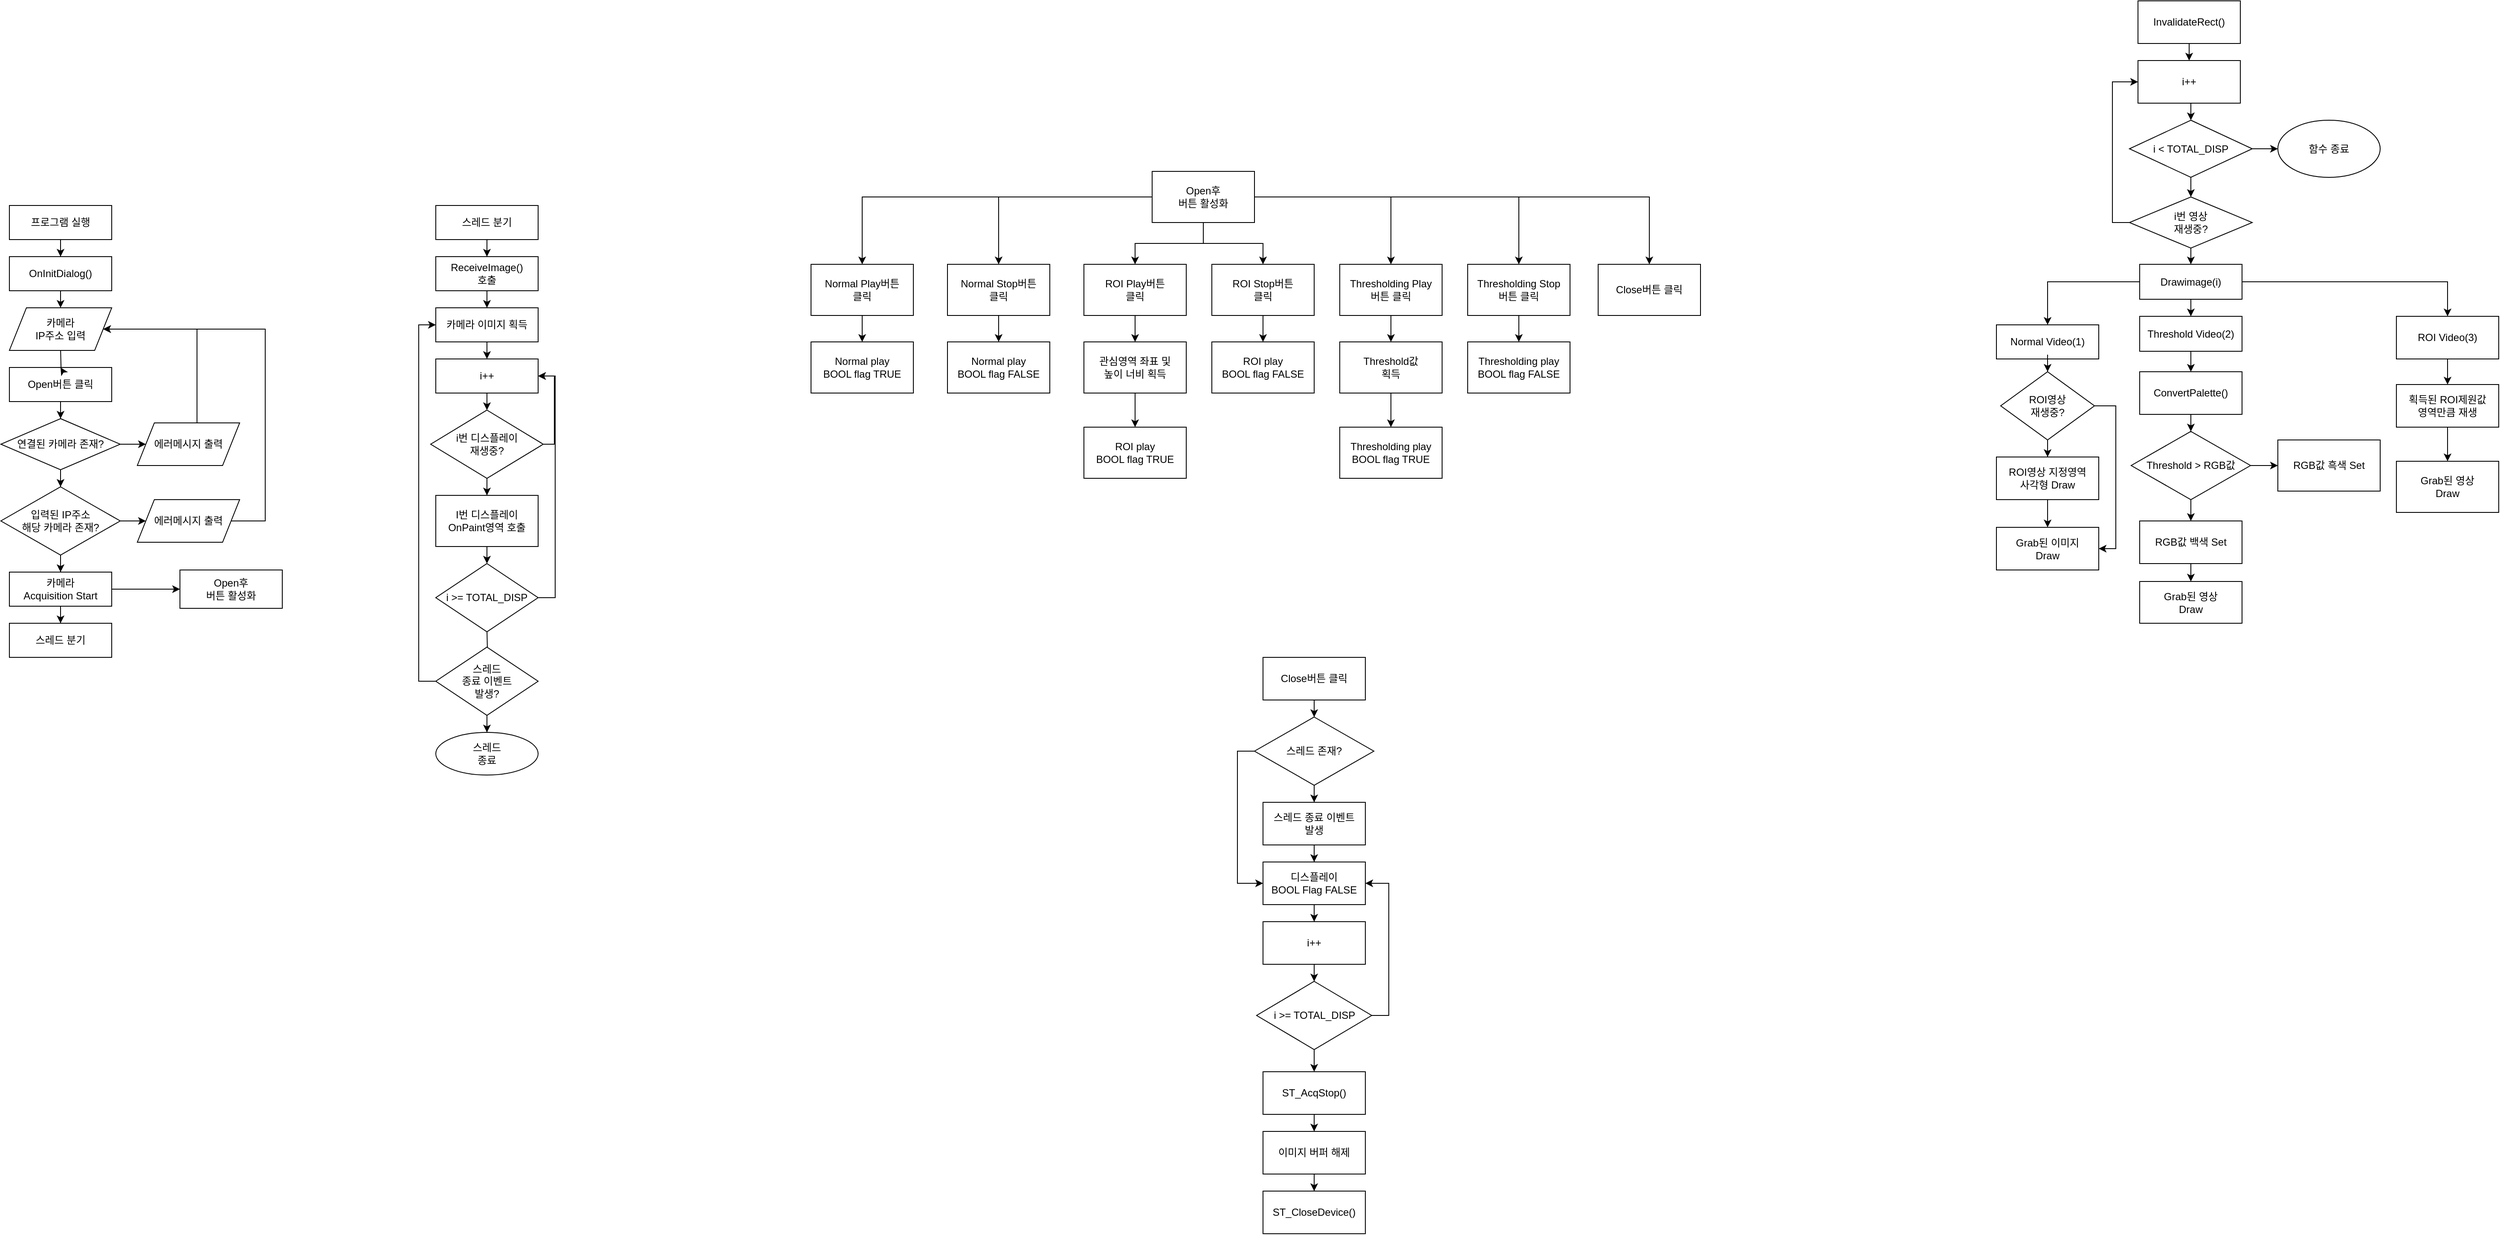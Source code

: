 <mxfile version="13.6.3" type="device"><diagram id="C5RBs43oDa-KdzZeNtuy" name="Page-1"><mxGraphModel dx="1483" dy="1114" grid="0" gridSize="10" guides="1" tooltips="1" connect="1" arrows="1" fold="1" page="0" pageScale="1" pageWidth="827" pageHeight="1169" background="none" math="0" shadow="0"><root><mxCell id="WIyWlLk6GJQsqaUBKTNV-0"/><mxCell id="WIyWlLk6GJQsqaUBKTNV-1" parent="WIyWlLk6GJQsqaUBKTNV-0"/><mxCell id="Nyd0YdD0XSD8tffnutvY-14" value="프로그램 실행" style="rounded=0;whiteSpace=wrap;html=1;" parent="WIyWlLk6GJQsqaUBKTNV-1" vertex="1"><mxGeometry x="70" y="20" width="120" height="40" as="geometry"/></mxCell><mxCell id="Nyd0YdD0XSD8tffnutvY-26" value="OnInitDialog()" style="whiteSpace=wrap;html=1;rounded=0;" parent="WIyWlLk6GJQsqaUBKTNV-1" vertex="1"><mxGeometry x="70" y="80" width="120" height="40" as="geometry"/></mxCell><mxCell id="Nyd0YdD0XSD8tffnutvY-27" value="" style="edgeStyle=orthogonalEdgeStyle;rounded=0;orthogonalLoop=1;jettySize=auto;html=1;" parent="WIyWlLk6GJQsqaUBKTNV-1" source="Nyd0YdD0XSD8tffnutvY-14" target="Nyd0YdD0XSD8tffnutvY-26" edge="1"><mxGeometry relative="1" as="geometry"/></mxCell><mxCell id="Nyd0YdD0XSD8tffnutvY-29" value="" style="edgeStyle=orthogonalEdgeStyle;rounded=0;orthogonalLoop=1;jettySize=auto;html=1;" parent="WIyWlLk6GJQsqaUBKTNV-1" source="Nyd0YdD0XSD8tffnutvY-26" edge="1"><mxGeometry relative="1" as="geometry"><mxPoint x="130.059" y="140" as="targetPoint"/></mxGeometry></mxCell><mxCell id="Nyd0YdD0XSD8tffnutvY-30" value="Open버튼 클릭" style="whiteSpace=wrap;html=1;rounded=0;" parent="WIyWlLk6GJQsqaUBKTNV-1" vertex="1"><mxGeometry x="70" y="210" width="120" height="40" as="geometry"/></mxCell><mxCell id="Nyd0YdD0XSD8tffnutvY-31" value="" style="edgeStyle=orthogonalEdgeStyle;rounded=0;orthogonalLoop=1;jettySize=auto;html=1;" parent="WIyWlLk6GJQsqaUBKTNV-1" target="Nyd0YdD0XSD8tffnutvY-30" edge="1"><mxGeometry relative="1" as="geometry"><mxPoint x="130.059" y="190" as="sourcePoint"/></mxGeometry></mxCell><mxCell id="Nyd0YdD0XSD8tffnutvY-39" value="" style="edgeStyle=orthogonalEdgeStyle;rounded=0;orthogonalLoop=1;jettySize=auto;html=1;" parent="WIyWlLk6GJQsqaUBKTNV-1" source="Nyd0YdD0XSD8tffnutvY-32" target="Nyd0YdD0XSD8tffnutvY-38" edge="1"><mxGeometry relative="1" as="geometry"/></mxCell><mxCell id="Nyd0YdD0XSD8tffnutvY-32" value="연결된 카메라 존재?" style="rhombus;whiteSpace=wrap;html=1;rounded=0;" parent="WIyWlLk6GJQsqaUBKTNV-1" vertex="1"><mxGeometry x="60" y="270" width="140" height="60" as="geometry"/></mxCell><mxCell id="Nyd0YdD0XSD8tffnutvY-33" value="" style="edgeStyle=orthogonalEdgeStyle;rounded=0;orthogonalLoop=1;jettySize=auto;html=1;" parent="WIyWlLk6GJQsqaUBKTNV-1" source="Nyd0YdD0XSD8tffnutvY-30" target="Nyd0YdD0XSD8tffnutvY-32" edge="1"><mxGeometry relative="1" as="geometry"/></mxCell><mxCell id="nJfZAqODNmBiE9-6h_jr-2" style="edgeStyle=orthogonalEdgeStyle;rounded=0;orthogonalLoop=1;jettySize=auto;html=1;exitX=0.5;exitY=0;exitDx=0;exitDy=0;entryX=1;entryY=0.5;entryDx=0;entryDy=0;" edge="1" parent="WIyWlLk6GJQsqaUBKTNV-1" source="nJfZAqODNmBiE9-6h_jr-3" target="nJfZAqODNmBiE9-6h_jr-1"><mxGeometry relative="1" as="geometry"><mxPoint x="290" y="280" as="sourcePoint"/><Array as="points"><mxPoint x="290" y="280"/><mxPoint x="290" y="165"/></Array></mxGeometry></mxCell><mxCell id="Nyd0YdD0XSD8tffnutvY-35" value="" style="edgeStyle=orthogonalEdgeStyle;rounded=0;orthogonalLoop=1;jettySize=auto;html=1;entryX=0;entryY=0.5;entryDx=0;entryDy=0;" parent="WIyWlLk6GJQsqaUBKTNV-1" source="Nyd0YdD0XSD8tffnutvY-32" target="nJfZAqODNmBiE9-6h_jr-3" edge="1"><mxGeometry relative="1" as="geometry"><mxPoint x="230" y="300" as="targetPoint"/></mxGeometry></mxCell><mxCell id="Nyd0YdD0XSD8tffnutvY-42" value="" style="edgeStyle=orthogonalEdgeStyle;rounded=0;orthogonalLoop=1;jettySize=auto;html=1;entryX=0;entryY=0.5;entryDx=0;entryDy=0;" parent="WIyWlLk6GJQsqaUBKTNV-1" source="Nyd0YdD0XSD8tffnutvY-38" target="nJfZAqODNmBiE9-6h_jr-4" edge="1"><mxGeometry relative="1" as="geometry"><mxPoint x="230" y="390" as="targetPoint"/></mxGeometry></mxCell><mxCell id="Nyd0YdD0XSD8tffnutvY-45" value="" style="edgeStyle=orthogonalEdgeStyle;rounded=0;orthogonalLoop=1;jettySize=auto;html=1;" parent="WIyWlLk6GJQsqaUBKTNV-1" source="Nyd0YdD0XSD8tffnutvY-38" target="Nyd0YdD0XSD8tffnutvY-44" edge="1"><mxGeometry relative="1" as="geometry"/></mxCell><mxCell id="Nyd0YdD0XSD8tffnutvY-38" value="입력된 IP주소&lt;br&gt;해당 카메라 존재?" style="rhombus;whiteSpace=wrap;html=1;rounded=0;" parent="WIyWlLk6GJQsqaUBKTNV-1" vertex="1"><mxGeometry x="60" y="350" width="140" height="80" as="geometry"/></mxCell><mxCell id="Nyd0YdD0XSD8tffnutvY-43" style="edgeStyle=orthogonalEdgeStyle;rounded=0;orthogonalLoop=1;jettySize=auto;html=1;exitX=1;exitY=0.5;exitDx=0;exitDy=0;entryX=1;entryY=0.5;entryDx=0;entryDy=0;" parent="WIyWlLk6GJQsqaUBKTNV-1" source="nJfZAqODNmBiE9-6h_jr-4" target="nJfZAqODNmBiE9-6h_jr-1" edge="1"><mxGeometry relative="1" as="geometry"><mxPoint x="350" y="390" as="sourcePoint"/><mxPoint x="190" y="165" as="targetPoint"/><Array as="points"><mxPoint x="370" y="390"/><mxPoint x="370" y="165"/></Array></mxGeometry></mxCell><mxCell id="Nyd0YdD0XSD8tffnutvY-47" value="" style="edgeStyle=orthogonalEdgeStyle;rounded=0;orthogonalLoop=1;jettySize=auto;html=1;" parent="WIyWlLk6GJQsqaUBKTNV-1" source="Nyd0YdD0XSD8tffnutvY-44" target="Nyd0YdD0XSD8tffnutvY-46" edge="1"><mxGeometry relative="1" as="geometry"/></mxCell><mxCell id="Nyd0YdD0XSD8tffnutvY-113" value="" style="edgeStyle=orthogonalEdgeStyle;rounded=0;orthogonalLoop=1;jettySize=auto;html=1;" parent="WIyWlLk6GJQsqaUBKTNV-1" source="Nyd0YdD0XSD8tffnutvY-44" target="Nyd0YdD0XSD8tffnutvY-112" edge="1"><mxGeometry relative="1" as="geometry"/></mxCell><mxCell id="Nyd0YdD0XSD8tffnutvY-44" value="카메라&lt;br&gt;Acquisition Start" style="whiteSpace=wrap;html=1;rounded=0;" parent="WIyWlLk6GJQsqaUBKTNV-1" vertex="1"><mxGeometry x="70" y="450" width="120" height="40" as="geometry"/></mxCell><mxCell id="Nyd0YdD0XSD8tffnutvY-46" value="스레드 분기" style="whiteSpace=wrap;html=1;rounded=0;" parent="WIyWlLk6GJQsqaUBKTNV-1" vertex="1"><mxGeometry x="70" y="510" width="120" height="40" as="geometry"/></mxCell><mxCell id="Nyd0YdD0XSD8tffnutvY-50" value="" style="edgeStyle=orthogonalEdgeStyle;rounded=0;orthogonalLoop=1;jettySize=auto;html=1;" parent="WIyWlLk6GJQsqaUBKTNV-1" source="Nyd0YdD0XSD8tffnutvY-48" target="Nyd0YdD0XSD8tffnutvY-49" edge="1"><mxGeometry relative="1" as="geometry"/></mxCell><mxCell id="Nyd0YdD0XSD8tffnutvY-48" value="스레드 분기" style="rounded=0;whiteSpace=wrap;html=1;" parent="WIyWlLk6GJQsqaUBKTNV-1" vertex="1"><mxGeometry x="570" y="20" width="120" height="40" as="geometry"/></mxCell><mxCell id="Nyd0YdD0XSD8tffnutvY-52" value="" style="edgeStyle=orthogonalEdgeStyle;rounded=0;orthogonalLoop=1;jettySize=auto;html=1;" parent="WIyWlLk6GJQsqaUBKTNV-1" source="Nyd0YdD0XSD8tffnutvY-49" target="Nyd0YdD0XSD8tffnutvY-51" edge="1"><mxGeometry relative="1" as="geometry"/></mxCell><mxCell id="Nyd0YdD0XSD8tffnutvY-49" value="ReceiveImage()&lt;br&gt;호출" style="whiteSpace=wrap;html=1;rounded=0;" parent="WIyWlLk6GJQsqaUBKTNV-1" vertex="1"><mxGeometry x="570" y="80" width="120" height="40" as="geometry"/></mxCell><mxCell id="Nyd0YdD0XSD8tffnutvY-60" style="edgeStyle=orthogonalEdgeStyle;rounded=0;orthogonalLoop=1;jettySize=auto;html=1;exitX=0.5;exitY=1;exitDx=0;exitDy=0;entryX=0.5;entryY=0;entryDx=0;entryDy=0;" parent="WIyWlLk6GJQsqaUBKTNV-1" source="Nyd0YdD0XSD8tffnutvY-51" target="Nyd0YdD0XSD8tffnutvY-59" edge="1"><mxGeometry relative="1" as="geometry"/></mxCell><mxCell id="Nyd0YdD0XSD8tffnutvY-51" value="카메라 이미지 획득" style="whiteSpace=wrap;html=1;rounded=0;" parent="WIyWlLk6GJQsqaUBKTNV-1" vertex="1"><mxGeometry x="570" y="140" width="120" height="40" as="geometry"/></mxCell><mxCell id="Nyd0YdD0XSD8tffnutvY-57" value="" style="edgeStyle=orthogonalEdgeStyle;rounded=0;orthogonalLoop=1;jettySize=auto;html=1;" parent="WIyWlLk6GJQsqaUBKTNV-1" source="Nyd0YdD0XSD8tffnutvY-54" target="Nyd0YdD0XSD8tffnutvY-56" edge="1"><mxGeometry relative="1" as="geometry"/></mxCell><mxCell id="nJfZAqODNmBiE9-6h_jr-50" style="edgeStyle=orthogonalEdgeStyle;rounded=0;orthogonalLoop=1;jettySize=auto;html=1;exitX=1;exitY=0.5;exitDx=0;exitDy=0;entryX=1;entryY=0.5;entryDx=0;entryDy=0;" edge="1" parent="WIyWlLk6GJQsqaUBKTNV-1" source="Nyd0YdD0XSD8tffnutvY-54" target="Nyd0YdD0XSD8tffnutvY-59"><mxGeometry relative="1" as="geometry"><Array as="points"><mxPoint x="709" y="300"/><mxPoint x="709" y="220"/></Array></mxGeometry></mxCell><mxCell id="Nyd0YdD0XSD8tffnutvY-54" value="i번 디스플레이&lt;br&gt;재생중?" style="rhombus;whiteSpace=wrap;html=1;rounded=0;" parent="WIyWlLk6GJQsqaUBKTNV-1" vertex="1"><mxGeometry x="564" y="260" width="132" height="80" as="geometry"/></mxCell><mxCell id="Nyd0YdD0XSD8tffnutvY-65" value="" style="edgeStyle=orthogonalEdgeStyle;rounded=0;orthogonalLoop=1;jettySize=auto;html=1;" parent="WIyWlLk6GJQsqaUBKTNV-1" target="Nyd0YdD0XSD8tffnutvY-64" edge="1"><mxGeometry relative="1" as="geometry"><mxPoint x="630" y="518" as="sourcePoint"/></mxGeometry></mxCell><mxCell id="nJfZAqODNmBiE9-6h_jr-46" style="edgeStyle=orthogonalEdgeStyle;rounded=0;orthogonalLoop=1;jettySize=auto;html=1;exitX=0.5;exitY=1;exitDx=0;exitDy=0;entryX=0.5;entryY=0;entryDx=0;entryDy=0;" edge="1" parent="WIyWlLk6GJQsqaUBKTNV-1" source="Nyd0YdD0XSD8tffnutvY-56" target="nJfZAqODNmBiE9-6h_jr-45"><mxGeometry relative="1" as="geometry"/></mxCell><mxCell id="Nyd0YdD0XSD8tffnutvY-56" value="I번 디스플레이&lt;br&gt;OnPaint영역 호출" style="whiteSpace=wrap;html=1;rounded=0;" parent="WIyWlLk6GJQsqaUBKTNV-1" vertex="1"><mxGeometry x="570" y="360" width="120" height="60" as="geometry"/></mxCell><mxCell id="Nyd0YdD0XSD8tffnutvY-61" style="edgeStyle=orthogonalEdgeStyle;rounded=0;orthogonalLoop=1;jettySize=auto;html=1;exitX=0.5;exitY=1;exitDx=0;exitDy=0;entryX=0.5;entryY=0;entryDx=0;entryDy=0;" parent="WIyWlLk6GJQsqaUBKTNV-1" source="Nyd0YdD0XSD8tffnutvY-59" target="Nyd0YdD0XSD8tffnutvY-54" edge="1"><mxGeometry relative="1" as="geometry"/></mxCell><mxCell id="Nyd0YdD0XSD8tffnutvY-59" value="i++" style="whiteSpace=wrap;html=1;rounded=0;" parent="WIyWlLk6GJQsqaUBKTNV-1" vertex="1"><mxGeometry x="570" y="200" width="120" height="40" as="geometry"/></mxCell><mxCell id="Nyd0YdD0XSD8tffnutvY-66" style="edgeStyle=orthogonalEdgeStyle;rounded=0;orthogonalLoop=1;jettySize=auto;html=1;exitX=0;exitY=0.5;exitDx=0;exitDy=0;entryX=0;entryY=0.5;entryDx=0;entryDy=0;" parent="WIyWlLk6GJQsqaUBKTNV-1" source="Nyd0YdD0XSD8tffnutvY-64" target="Nyd0YdD0XSD8tffnutvY-51" edge="1"><mxGeometry relative="1" as="geometry"/></mxCell><mxCell id="Nyd0YdD0XSD8tffnutvY-70" value="" style="edgeStyle=orthogonalEdgeStyle;rounded=0;orthogonalLoop=1;jettySize=auto;html=1;" parent="WIyWlLk6GJQsqaUBKTNV-1" source="Nyd0YdD0XSD8tffnutvY-64" target="Nyd0YdD0XSD8tffnutvY-69" edge="1"><mxGeometry relative="1" as="geometry"/></mxCell><mxCell id="Nyd0YdD0XSD8tffnutvY-64" value="스레드&lt;br&gt;종료 이벤트&lt;br&gt;발생?" style="rhombus;whiteSpace=wrap;html=1;rounded=0;" parent="WIyWlLk6GJQsqaUBKTNV-1" vertex="1"><mxGeometry x="570" y="538" width="120" height="80" as="geometry"/></mxCell><mxCell id="Nyd0YdD0XSD8tffnutvY-69" value="스레드 &lt;br&gt;종료" style="ellipse;whiteSpace=wrap;html=1;rounded=0;" parent="WIyWlLk6GJQsqaUBKTNV-1" vertex="1"><mxGeometry x="570" y="638" width="120" height="50" as="geometry"/></mxCell><mxCell id="Nyd0YdD0XSD8tffnutvY-81" style="edgeStyle=orthogonalEdgeStyle;rounded=0;orthogonalLoop=1;jettySize=auto;html=1;exitX=0.5;exitY=1;exitDx=0;exitDy=0;entryX=0.5;entryY=0;entryDx=0;entryDy=0;" parent="WIyWlLk6GJQsqaUBKTNV-1" source="Nyd0YdD0XSD8tffnutvY-73" target="Nyd0YdD0XSD8tffnutvY-80" edge="1"><mxGeometry relative="1" as="geometry"/></mxCell><mxCell id="Nyd0YdD0XSD8tffnutvY-73" value="Normal Play버튼&lt;br&gt;클릭" style="whiteSpace=wrap;html=1;rounded=0;" parent="WIyWlLk6GJQsqaUBKTNV-1" vertex="1"><mxGeometry x="1010" y="89" width="120" height="60" as="geometry"/></mxCell><mxCell id="Nyd0YdD0XSD8tffnutvY-83" value="" style="edgeStyle=orthogonalEdgeStyle;rounded=0;orthogonalLoop=1;jettySize=auto;html=1;" parent="WIyWlLk6GJQsqaUBKTNV-1" source="Nyd0YdD0XSD8tffnutvY-75" target="Nyd0YdD0XSD8tffnutvY-82" edge="1"><mxGeometry relative="1" as="geometry"/></mxCell><mxCell id="Nyd0YdD0XSD8tffnutvY-75" value="Normal Stop버튼&lt;br&gt;클릭" style="whiteSpace=wrap;html=1;rounded=0;" parent="WIyWlLk6GJQsqaUBKTNV-1" vertex="1"><mxGeometry x="1170" y="89" width="120" height="60" as="geometry"/></mxCell><mxCell id="Nyd0YdD0XSD8tffnutvY-85" value="" style="edgeStyle=orthogonalEdgeStyle;rounded=0;orthogonalLoop=1;jettySize=auto;html=1;" parent="WIyWlLk6GJQsqaUBKTNV-1" source="Nyd0YdD0XSD8tffnutvY-76" target="Nyd0YdD0XSD8tffnutvY-84" edge="1"><mxGeometry relative="1" as="geometry"/></mxCell><mxCell id="Nyd0YdD0XSD8tffnutvY-76" value="ROI Play버튼&lt;br&gt;클릭" style="whiteSpace=wrap;html=1;rounded=0;" parent="WIyWlLk6GJQsqaUBKTNV-1" vertex="1"><mxGeometry x="1330" y="89" width="120" height="60" as="geometry"/></mxCell><mxCell id="Nyd0YdD0XSD8tffnutvY-91" style="edgeStyle=orthogonalEdgeStyle;rounded=0;orthogonalLoop=1;jettySize=auto;html=1;exitX=0.5;exitY=1;exitDx=0;exitDy=0;entryX=0.5;entryY=0;entryDx=0;entryDy=0;" parent="WIyWlLk6GJQsqaUBKTNV-1" source="Nyd0YdD0XSD8tffnutvY-77" target="Nyd0YdD0XSD8tffnutvY-90" edge="1"><mxGeometry relative="1" as="geometry"/></mxCell><mxCell id="Nyd0YdD0XSD8tffnutvY-77" value="ROI Stop버튼&lt;br&gt;클릭" style="whiteSpace=wrap;html=1;rounded=0;" parent="WIyWlLk6GJQsqaUBKTNV-1" vertex="1"><mxGeometry x="1480" y="89" width="120" height="60" as="geometry"/></mxCell><mxCell id="Nyd0YdD0XSD8tffnutvY-78" value="Thresholding Play&lt;br&gt;버튼 클릭" style="whiteSpace=wrap;html=1;rounded=0;" parent="WIyWlLk6GJQsqaUBKTNV-1" vertex="1"><mxGeometry x="1630" y="89" width="120" height="60" as="geometry"/></mxCell><mxCell id="Nyd0YdD0XSD8tffnutvY-98" style="edgeStyle=orthogonalEdgeStyle;rounded=0;orthogonalLoop=1;jettySize=auto;html=1;exitX=0.5;exitY=1;exitDx=0;exitDy=0;entryX=0.5;entryY=0;entryDx=0;entryDy=0;" parent="WIyWlLk6GJQsqaUBKTNV-1" source="Nyd0YdD0XSD8tffnutvY-79" target="Nyd0YdD0XSD8tffnutvY-96" edge="1"><mxGeometry relative="1" as="geometry"/></mxCell><mxCell id="Nyd0YdD0XSD8tffnutvY-79" value="Thresholding Stop&lt;br&gt;버튼 클릭" style="whiteSpace=wrap;html=1;rounded=0;" parent="WIyWlLk6GJQsqaUBKTNV-1" vertex="1"><mxGeometry x="1780" y="89" width="120" height="60" as="geometry"/></mxCell><mxCell id="Nyd0YdD0XSD8tffnutvY-80" value="Normal play&lt;br&gt;BOOL flag TRUE" style="rounded=0;whiteSpace=wrap;html=1;" parent="WIyWlLk6GJQsqaUBKTNV-1" vertex="1"><mxGeometry x="1010" y="180" width="120" height="60" as="geometry"/></mxCell><mxCell id="Nyd0YdD0XSD8tffnutvY-82" value="Normal play&lt;br&gt;BOOL flag FALSE" style="whiteSpace=wrap;html=1;rounded=0;" parent="WIyWlLk6GJQsqaUBKTNV-1" vertex="1"><mxGeometry x="1170" y="180" width="120" height="60" as="geometry"/></mxCell><mxCell id="Nyd0YdD0XSD8tffnutvY-87" value="" style="edgeStyle=orthogonalEdgeStyle;rounded=0;orthogonalLoop=1;jettySize=auto;html=1;" parent="WIyWlLk6GJQsqaUBKTNV-1" source="Nyd0YdD0XSD8tffnutvY-84" target="Nyd0YdD0XSD8tffnutvY-86" edge="1"><mxGeometry relative="1" as="geometry"/></mxCell><mxCell id="Nyd0YdD0XSD8tffnutvY-84" value="관심영역 좌표 및&lt;br&gt;높이 너비 획득" style="whiteSpace=wrap;html=1;rounded=0;" parent="WIyWlLk6GJQsqaUBKTNV-1" vertex="1"><mxGeometry x="1330" y="180" width="120" height="60" as="geometry"/></mxCell><mxCell id="Nyd0YdD0XSD8tffnutvY-86" value="ROI play&lt;br&gt;BOOL flag TRUE" style="whiteSpace=wrap;html=1;rounded=0;" parent="WIyWlLk6GJQsqaUBKTNV-1" vertex="1"><mxGeometry x="1330" y="280" width="120" height="60" as="geometry"/></mxCell><mxCell id="Nyd0YdD0XSD8tffnutvY-90" value="ROI play&lt;br&gt;BOOL flag FALSE" style="whiteSpace=wrap;html=1;rounded=0;" parent="WIyWlLk6GJQsqaUBKTNV-1" vertex="1"><mxGeometry x="1480" y="180" width="120" height="60" as="geometry"/></mxCell><mxCell id="Nyd0YdD0XSD8tffnutvY-92" value="" style="edgeStyle=orthogonalEdgeStyle;rounded=0;orthogonalLoop=1;jettySize=auto;html=1;" parent="WIyWlLk6GJQsqaUBKTNV-1" source="Nyd0YdD0XSD8tffnutvY-78" target="Nyd0YdD0XSD8tffnutvY-94" edge="1"><mxGeometry relative="1" as="geometry"><mxPoint x="1690.059" y="149" as="sourcePoint"/></mxGeometry></mxCell><mxCell id="Nyd0YdD0XSD8tffnutvY-93" value="" style="edgeStyle=orthogonalEdgeStyle;rounded=0;orthogonalLoop=1;jettySize=auto;html=1;" parent="WIyWlLk6GJQsqaUBKTNV-1" source="Nyd0YdD0XSD8tffnutvY-94" target="Nyd0YdD0XSD8tffnutvY-95" edge="1"><mxGeometry relative="1" as="geometry"/></mxCell><mxCell id="Nyd0YdD0XSD8tffnutvY-94" value="Threshold값&lt;br&gt;획득" style="whiteSpace=wrap;html=1;rounded=0;" parent="WIyWlLk6GJQsqaUBKTNV-1" vertex="1"><mxGeometry x="1630" y="180" width="120" height="60" as="geometry"/></mxCell><mxCell id="Nyd0YdD0XSD8tffnutvY-95" value="Thresholding play&lt;br&gt;BOOL flag TRUE" style="whiteSpace=wrap;html=1;rounded=0;" parent="WIyWlLk6GJQsqaUBKTNV-1" vertex="1"><mxGeometry x="1630" y="280" width="120" height="60" as="geometry"/></mxCell><mxCell id="Nyd0YdD0XSD8tffnutvY-96" value="Thresholding play&lt;br&gt;BOOL flag FALSE" style="whiteSpace=wrap;html=1;rounded=0;" parent="WIyWlLk6GJQsqaUBKTNV-1" vertex="1"><mxGeometry x="1780" y="180" width="120" height="60" as="geometry"/></mxCell><mxCell id="Nyd0YdD0XSD8tffnutvY-100" style="edgeStyle=orthogonalEdgeStyle;rounded=0;orthogonalLoop=1;jettySize=auto;html=1;entryX=0.5;entryY=0;entryDx=0;entryDy=0;exitX=0;exitY=0.5;exitDx=0;exitDy=0;" parent="WIyWlLk6GJQsqaUBKTNV-1" source="Nyd0YdD0XSD8tffnutvY-99" target="Nyd0YdD0XSD8tffnutvY-73" edge="1"><mxGeometry relative="1" as="geometry"/></mxCell><mxCell id="Nyd0YdD0XSD8tffnutvY-101" style="edgeStyle=orthogonalEdgeStyle;rounded=0;orthogonalLoop=1;jettySize=auto;html=1;exitX=0;exitY=0.5;exitDx=0;exitDy=0;" parent="WIyWlLk6GJQsqaUBKTNV-1" source="Nyd0YdD0XSD8tffnutvY-99" target="Nyd0YdD0XSD8tffnutvY-75" edge="1"><mxGeometry relative="1" as="geometry"/></mxCell><mxCell id="Nyd0YdD0XSD8tffnutvY-102" style="edgeStyle=orthogonalEdgeStyle;rounded=0;orthogonalLoop=1;jettySize=auto;html=1;exitX=0.5;exitY=1;exitDx=0;exitDy=0;entryX=0.5;entryY=0;entryDx=0;entryDy=0;" parent="WIyWlLk6GJQsqaUBKTNV-1" source="Nyd0YdD0XSD8tffnutvY-99" target="Nyd0YdD0XSD8tffnutvY-76" edge="1"><mxGeometry relative="1" as="geometry"/></mxCell><mxCell id="Nyd0YdD0XSD8tffnutvY-103" style="edgeStyle=orthogonalEdgeStyle;rounded=0;orthogonalLoop=1;jettySize=auto;html=1;exitX=0.5;exitY=1;exitDx=0;exitDy=0;entryX=0.5;entryY=0;entryDx=0;entryDy=0;" parent="WIyWlLk6GJQsqaUBKTNV-1" source="Nyd0YdD0XSD8tffnutvY-99" target="Nyd0YdD0XSD8tffnutvY-77" edge="1"><mxGeometry relative="1" as="geometry"/></mxCell><mxCell id="Nyd0YdD0XSD8tffnutvY-104" style="edgeStyle=orthogonalEdgeStyle;rounded=0;orthogonalLoop=1;jettySize=auto;html=1;exitX=1;exitY=0.5;exitDx=0;exitDy=0;" parent="WIyWlLk6GJQsqaUBKTNV-1" source="Nyd0YdD0XSD8tffnutvY-99" target="Nyd0YdD0XSD8tffnutvY-78" edge="1"><mxGeometry relative="1" as="geometry"/></mxCell><mxCell id="Nyd0YdD0XSD8tffnutvY-105" style="edgeStyle=orthogonalEdgeStyle;rounded=0;orthogonalLoop=1;jettySize=auto;html=1;exitX=1;exitY=0.5;exitDx=0;exitDy=0;entryX=0.5;entryY=0;entryDx=0;entryDy=0;" parent="WIyWlLk6GJQsqaUBKTNV-1" source="Nyd0YdD0XSD8tffnutvY-99" target="Nyd0YdD0XSD8tffnutvY-79" edge="1"><mxGeometry relative="1" as="geometry"/></mxCell><mxCell id="Nyd0YdD0XSD8tffnutvY-109" style="edgeStyle=orthogonalEdgeStyle;rounded=0;orthogonalLoop=1;jettySize=auto;html=1;" parent="WIyWlLk6GJQsqaUBKTNV-1" source="Nyd0YdD0XSD8tffnutvY-99" target="Nyd0YdD0XSD8tffnutvY-108" edge="1"><mxGeometry relative="1" as="geometry"/></mxCell><mxCell id="Nyd0YdD0XSD8tffnutvY-99" value="Open후&lt;br&gt;버튼 활성화" style="rounded=0;whiteSpace=wrap;html=1;" parent="WIyWlLk6GJQsqaUBKTNV-1" vertex="1"><mxGeometry x="1410" y="-20" width="120" height="60" as="geometry"/></mxCell><mxCell id="Nyd0YdD0XSD8tffnutvY-108" value="Close버튼 클릭" style="whiteSpace=wrap;html=1;rounded=0;" parent="WIyWlLk6GJQsqaUBKTNV-1" vertex="1"><mxGeometry x="1933" y="89" width="120" height="60" as="geometry"/></mxCell><mxCell id="Nyd0YdD0XSD8tffnutvY-112" value="Open후&lt;br&gt;버튼 활성화" style="whiteSpace=wrap;html=1;rounded=0;" parent="WIyWlLk6GJQsqaUBKTNV-1" vertex="1"><mxGeometry x="270" y="447.5" width="120" height="45" as="geometry"/></mxCell><mxCell id="Nyd0YdD0XSD8tffnutvY-117" value="Threshold Video(2)" style="rounded=0;whiteSpace=wrap;html=1;" parent="WIyWlLk6GJQsqaUBKTNV-1" vertex="1"><mxGeometry x="2568" y="150" width="120" height="41" as="geometry"/></mxCell><mxCell id="Nyd0YdD0XSD8tffnutvY-165" value="" style="edgeStyle=orthogonalEdgeStyle;rounded=0;orthogonalLoop=1;jettySize=auto;html=1;" parent="WIyWlLk6GJQsqaUBKTNV-1" source="Nyd0YdD0XSD8tffnutvY-118" target="Nyd0YdD0XSD8tffnutvY-164" edge="1"><mxGeometry relative="1" as="geometry"/></mxCell><mxCell id="Nyd0YdD0XSD8tffnutvY-118" value="ROI Video(3)" style="rounded=0;whiteSpace=wrap;html=1;" parent="WIyWlLk6GJQsqaUBKTNV-1" vertex="1"><mxGeometry x="2869" y="150" width="120" height="50" as="geometry"/></mxCell><mxCell id="Nyd0YdD0XSD8tffnutvY-119" value="Normal Video(1)" style="rounded=0;whiteSpace=wrap;html=1;" parent="WIyWlLk6GJQsqaUBKTNV-1" vertex="1"><mxGeometry x="2400" y="160" width="120" height="40" as="geometry"/></mxCell><mxCell id="Nyd0YdD0XSD8tffnutvY-138" style="edgeStyle=orthogonalEdgeStyle;rounded=0;orthogonalLoop=1;jettySize=auto;html=1;exitX=0.5;exitY=1;exitDx=0;exitDy=0;entryX=0.5;entryY=0;entryDx=0;entryDy=0;" parent="WIyWlLk6GJQsqaUBKTNV-1" source="Nyd0YdD0XSD8tffnutvY-131" target="Nyd0YdD0XSD8tffnutvY-134" edge="1"><mxGeometry relative="1" as="geometry"/></mxCell><mxCell id="Nyd0YdD0XSD8tffnutvY-131" value="InvalidateRect()" style="rounded=0;whiteSpace=wrap;html=1;" parent="WIyWlLk6GJQsqaUBKTNV-1" vertex="1"><mxGeometry x="2566" y="-220" width="120" height="50" as="geometry"/></mxCell><mxCell id="Nyd0YdD0XSD8tffnutvY-137" style="edgeStyle=orthogonalEdgeStyle;rounded=0;orthogonalLoop=1;jettySize=auto;html=1;exitX=0.5;exitY=1;exitDx=0;exitDy=0;entryX=0.5;entryY=0;entryDx=0;entryDy=0;" parent="WIyWlLk6GJQsqaUBKTNV-1" source="Nyd0YdD0XSD8tffnutvY-134" target="nJfZAqODNmBiE9-6h_jr-36" edge="1"><mxGeometry relative="1" as="geometry"><mxPoint x="2626" y="-117" as="targetPoint"/></mxGeometry></mxCell><mxCell id="Nyd0YdD0XSD8tffnutvY-134" value="i++" style="rounded=0;whiteSpace=wrap;html=1;" parent="WIyWlLk6GJQsqaUBKTNV-1" vertex="1"><mxGeometry x="2566" y="-150" width="120" height="50" as="geometry"/></mxCell><mxCell id="Nyd0YdD0XSD8tffnutvY-143" style="edgeStyle=orthogonalEdgeStyle;rounded=0;orthogonalLoop=1;jettySize=auto;html=1;exitX=0.5;exitY=1;exitDx=0;exitDy=0;entryX=0.5;entryY=0;entryDx=0;entryDy=0;" parent="WIyWlLk6GJQsqaUBKTNV-1" source="Nyd0YdD0XSD8tffnutvY-141" target="Nyd0YdD0XSD8tffnutvY-117" edge="1"><mxGeometry relative="1" as="geometry"/></mxCell><mxCell id="Nyd0YdD0XSD8tffnutvY-145" style="edgeStyle=orthogonalEdgeStyle;rounded=0;orthogonalLoop=1;jettySize=auto;html=1;exitX=0;exitY=0.5;exitDx=0;exitDy=0;" parent="WIyWlLk6GJQsqaUBKTNV-1" source="Nyd0YdD0XSD8tffnutvY-141" target="Nyd0YdD0XSD8tffnutvY-119" edge="1"><mxGeometry relative="1" as="geometry"/></mxCell><mxCell id="Nyd0YdD0XSD8tffnutvY-146" style="edgeStyle=orthogonalEdgeStyle;rounded=0;orthogonalLoop=1;jettySize=auto;html=1;exitX=1;exitY=0.5;exitDx=0;exitDy=0;entryX=0.5;entryY=0;entryDx=0;entryDy=0;" parent="WIyWlLk6GJQsqaUBKTNV-1" source="Nyd0YdD0XSD8tffnutvY-141" target="Nyd0YdD0XSD8tffnutvY-118" edge="1"><mxGeometry relative="1" as="geometry"/></mxCell><mxCell id="Nyd0YdD0XSD8tffnutvY-141" value="Drawimage(i)" style="rounded=0;whiteSpace=wrap;html=1;" parent="WIyWlLk6GJQsqaUBKTNV-1" vertex="1"><mxGeometry x="2568" y="89" width="120" height="41" as="geometry"/></mxCell><mxCell id="Nyd0YdD0XSD8tffnutvY-149" value="" style="edgeStyle=orthogonalEdgeStyle;rounded=0;orthogonalLoop=1;jettySize=auto;html=1;exitX=0.5;exitY=1;exitDx=0;exitDy=0;" parent="WIyWlLk6GJQsqaUBKTNV-1" target="Nyd0YdD0XSD8tffnutvY-152" edge="1" source="Nyd0YdD0XSD8tffnutvY-119"><mxGeometry relative="1" as="geometry"><mxPoint x="2460" y="229.0" as="sourcePoint"/></mxGeometry></mxCell><mxCell id="Nyd0YdD0XSD8tffnutvY-150" value="" style="edgeStyle=orthogonalEdgeStyle;rounded=0;orthogonalLoop=1;jettySize=auto;html=1;" parent="WIyWlLk6GJQsqaUBKTNV-1" source="Nyd0YdD0XSD8tffnutvY-152" target="Nyd0YdD0XSD8tffnutvY-154" edge="1"><mxGeometry relative="1" as="geometry"/></mxCell><mxCell id="Nyd0YdD0XSD8tffnutvY-151" style="edgeStyle=orthogonalEdgeStyle;rounded=0;orthogonalLoop=1;jettySize=auto;html=1;exitX=1;exitY=0.5;exitDx=0;exitDy=0;entryX=1;entryY=0.5;entryDx=0;entryDy=0;" parent="WIyWlLk6GJQsqaUBKTNV-1" source="Nyd0YdD0XSD8tffnutvY-152" target="Nyd0YdD0XSD8tffnutvY-155" edge="1"><mxGeometry relative="1" as="geometry"/></mxCell><mxCell id="Nyd0YdD0XSD8tffnutvY-152" value="ROI영상&lt;br&gt;재생중?" style="rhombus;whiteSpace=wrap;html=1;rounded=0;" parent="WIyWlLk6GJQsqaUBKTNV-1" vertex="1"><mxGeometry x="2405" y="215" width="110" height="80" as="geometry"/></mxCell><mxCell id="Nyd0YdD0XSD8tffnutvY-153" value="" style="edgeStyle=orthogonalEdgeStyle;rounded=0;orthogonalLoop=1;jettySize=auto;html=1;" parent="WIyWlLk6GJQsqaUBKTNV-1" source="Nyd0YdD0XSD8tffnutvY-154" target="Nyd0YdD0XSD8tffnutvY-155" edge="1"><mxGeometry relative="1" as="geometry"/></mxCell><mxCell id="Nyd0YdD0XSD8tffnutvY-154" value="ROI영상 지정영역&lt;br&gt;사각형 Draw" style="whiteSpace=wrap;html=1;rounded=0;" parent="WIyWlLk6GJQsqaUBKTNV-1" vertex="1"><mxGeometry x="2400" y="315" width="120" height="50" as="geometry"/></mxCell><mxCell id="Nyd0YdD0XSD8tffnutvY-155" value="Grab된 이미지&lt;br&gt;Draw" style="whiteSpace=wrap;html=1;rounded=0;" parent="WIyWlLk6GJQsqaUBKTNV-1" vertex="1"><mxGeometry x="2400" y="397.5" width="120" height="50" as="geometry"/></mxCell><mxCell id="Nyd0YdD0XSD8tffnutvY-156" style="edgeStyle=orthogonalEdgeStyle;rounded=0;orthogonalLoop=1;jettySize=auto;html=1;exitX=0.5;exitY=1;exitDx=0;exitDy=0;entryX=0.5;entryY=0;entryDx=0;entryDy=0;" parent="WIyWlLk6GJQsqaUBKTNV-1" target="Nyd0YdD0XSD8tffnutvY-157" edge="1" source="Nyd0YdD0XSD8tffnutvY-117"><mxGeometry relative="1" as="geometry"><mxPoint x="2623" y="229.0" as="sourcePoint"/></mxGeometry></mxCell><mxCell id="Nyd0YdD0XSD8tffnutvY-159" value="" style="edgeStyle=orthogonalEdgeStyle;rounded=0;orthogonalLoop=1;jettySize=auto;html=1;" parent="WIyWlLk6GJQsqaUBKTNV-1" source="Nyd0YdD0XSD8tffnutvY-157" target="Nyd0YdD0XSD8tffnutvY-158" edge="1"><mxGeometry relative="1" as="geometry"/></mxCell><mxCell id="Nyd0YdD0XSD8tffnutvY-157" value="ConvertPalette()" style="whiteSpace=wrap;html=1;rounded=0;" parent="WIyWlLk6GJQsqaUBKTNV-1" vertex="1"><mxGeometry x="2568" y="215" width="120" height="50" as="geometry"/></mxCell><mxCell id="Nyd0YdD0XSD8tffnutvY-161" value="" style="edgeStyle=orthogonalEdgeStyle;rounded=0;orthogonalLoop=1;jettySize=auto;html=1;" parent="WIyWlLk6GJQsqaUBKTNV-1" source="Nyd0YdD0XSD8tffnutvY-158" target="Nyd0YdD0XSD8tffnutvY-160" edge="1"><mxGeometry relative="1" as="geometry"/></mxCell><mxCell id="Nyd0YdD0XSD8tffnutvY-163" value="" style="edgeStyle=orthogonalEdgeStyle;rounded=0;orthogonalLoop=1;jettySize=auto;html=1;" parent="WIyWlLk6GJQsqaUBKTNV-1" source="Nyd0YdD0XSD8tffnutvY-158" target="Nyd0YdD0XSD8tffnutvY-162" edge="1"><mxGeometry relative="1" as="geometry"/></mxCell><mxCell id="Nyd0YdD0XSD8tffnutvY-158" value="Threshold &amp;gt; RGB값" style="rhombus;whiteSpace=wrap;html=1;rounded=0;" parent="WIyWlLk6GJQsqaUBKTNV-1" vertex="1"><mxGeometry x="2558" y="285" width="140" height="80" as="geometry"/></mxCell><mxCell id="nJfZAqODNmBiE9-6h_jr-52" value="" style="edgeStyle=orthogonalEdgeStyle;rounded=0;orthogonalLoop=1;jettySize=auto;html=1;" edge="1" parent="WIyWlLk6GJQsqaUBKTNV-1" source="Nyd0YdD0XSD8tffnutvY-160" target="nJfZAqODNmBiE9-6h_jr-51"><mxGeometry relative="1" as="geometry"/></mxCell><mxCell id="Nyd0YdD0XSD8tffnutvY-160" value="RGB값 백색 Set" style="whiteSpace=wrap;html=1;rounded=0;" parent="WIyWlLk6GJQsqaUBKTNV-1" vertex="1"><mxGeometry x="2568" y="390" width="120" height="50" as="geometry"/></mxCell><mxCell id="Nyd0YdD0XSD8tffnutvY-162" value="RGB값 흑색 Set" style="whiteSpace=wrap;html=1;rounded=0;" parent="WIyWlLk6GJQsqaUBKTNV-1" vertex="1"><mxGeometry x="2730" y="295" width="120" height="60" as="geometry"/></mxCell><mxCell id="nJfZAqODNmBiE9-6h_jr-54" value="" style="edgeStyle=orthogonalEdgeStyle;rounded=0;orthogonalLoop=1;jettySize=auto;html=1;" edge="1" parent="WIyWlLk6GJQsqaUBKTNV-1" source="Nyd0YdD0XSD8tffnutvY-164" target="nJfZAqODNmBiE9-6h_jr-53"><mxGeometry relative="1" as="geometry"/></mxCell><mxCell id="Nyd0YdD0XSD8tffnutvY-164" value="획득된 ROI제원값&lt;br&gt;영역만큼 재생" style="whiteSpace=wrap;html=1;rounded=0;" parent="WIyWlLk6GJQsqaUBKTNV-1" vertex="1"><mxGeometry x="2869" y="230" width="120" height="50" as="geometry"/></mxCell><mxCell id="nJfZAqODNmBiE9-6h_jr-8" value="" style="edgeStyle=orthogonalEdgeStyle;rounded=0;orthogonalLoop=1;jettySize=auto;html=1;" edge="1" parent="WIyWlLk6GJQsqaUBKTNV-1" source="nJfZAqODNmBiE9-6h_jr-0" target="nJfZAqODNmBiE9-6h_jr-7"><mxGeometry relative="1" as="geometry"/></mxCell><mxCell id="nJfZAqODNmBiE9-6h_jr-0" value="Close버튼 클릭" style="rounded=0;whiteSpace=wrap;html=1;" vertex="1" parent="WIyWlLk6GJQsqaUBKTNV-1"><mxGeometry x="1540" y="550" width="120" height="50" as="geometry"/></mxCell><mxCell id="nJfZAqODNmBiE9-6h_jr-1" value="&#10;&#10;&lt;span style=&quot;color: rgb(0, 0, 0); font-family: helvetica; font-size: 12px; font-style: normal; font-weight: 400; letter-spacing: normal; text-align: center; text-indent: 0px; text-transform: none; word-spacing: 0px; background-color: rgb(255, 255, 255); display: inline; float: none;&quot;&gt;카메라&lt;/span&gt;&lt;br style=&quot;color: rgb(0, 0, 0); font-family: helvetica; font-size: 12px; font-style: normal; font-weight: 400; letter-spacing: normal; text-align: center; text-indent: 0px; text-transform: none; word-spacing: 0px; background-color: rgb(255, 255, 255);&quot;&gt;&lt;span style=&quot;color: rgb(0, 0, 0); font-family: helvetica; font-size: 12px; font-style: normal; font-weight: 400; letter-spacing: normal; text-align: center; text-indent: 0px; text-transform: none; word-spacing: 0px; background-color: rgb(255, 255, 255); display: inline; float: none;&quot;&gt;IP주소 입력&lt;/span&gt;&#10;&#10;" style="shape=parallelogram;perimeter=parallelogramPerimeter;whiteSpace=wrap;html=1;fixedSize=1;" vertex="1" parent="WIyWlLk6GJQsqaUBKTNV-1"><mxGeometry x="70" y="140" width="120" height="50" as="geometry"/></mxCell><mxCell id="nJfZAqODNmBiE9-6h_jr-3" value="에러메시지 출력" style="shape=parallelogram;perimeter=parallelogramPerimeter;whiteSpace=wrap;html=1;fixedSize=1;" vertex="1" parent="WIyWlLk6GJQsqaUBKTNV-1"><mxGeometry x="220" y="275" width="120" height="50" as="geometry"/></mxCell><mxCell id="nJfZAqODNmBiE9-6h_jr-4" value="에러메시지 출력" style="shape=parallelogram;perimeter=parallelogramPerimeter;whiteSpace=wrap;html=1;fixedSize=1;" vertex="1" parent="WIyWlLk6GJQsqaUBKTNV-1"><mxGeometry x="220" y="365" width="120" height="50" as="geometry"/></mxCell><mxCell id="nJfZAqODNmBiE9-6h_jr-13" value="" style="edgeStyle=orthogonalEdgeStyle;rounded=0;orthogonalLoop=1;jettySize=auto;html=1;" edge="1" parent="WIyWlLk6GJQsqaUBKTNV-1" source="nJfZAqODNmBiE9-6h_jr-7" target="nJfZAqODNmBiE9-6h_jr-9"><mxGeometry relative="1" as="geometry"/></mxCell><mxCell id="nJfZAqODNmBiE9-6h_jr-35" style="edgeStyle=orthogonalEdgeStyle;rounded=0;orthogonalLoop=1;jettySize=auto;html=1;exitX=0;exitY=0.5;exitDx=0;exitDy=0;entryX=0;entryY=0.5;entryDx=0;entryDy=0;" edge="1" parent="WIyWlLk6GJQsqaUBKTNV-1" source="nJfZAqODNmBiE9-6h_jr-7" target="nJfZAqODNmBiE9-6h_jr-15"><mxGeometry relative="1" as="geometry"/></mxCell><mxCell id="nJfZAqODNmBiE9-6h_jr-7" value="스레드 존재?" style="rhombus;whiteSpace=wrap;html=1;rounded=0;" vertex="1" parent="WIyWlLk6GJQsqaUBKTNV-1"><mxGeometry x="1530" y="620" width="140" height="80" as="geometry"/></mxCell><mxCell id="nJfZAqODNmBiE9-6h_jr-16" value="" style="edgeStyle=orthogonalEdgeStyle;rounded=0;orthogonalLoop=1;jettySize=auto;html=1;" edge="1" parent="WIyWlLk6GJQsqaUBKTNV-1" source="nJfZAqODNmBiE9-6h_jr-9" target="nJfZAqODNmBiE9-6h_jr-15"><mxGeometry relative="1" as="geometry"/></mxCell><mxCell id="nJfZAqODNmBiE9-6h_jr-9" value="스레드 종료 이벤트&lt;br&gt;발생" style="whiteSpace=wrap;html=1;rounded=0;" vertex="1" parent="WIyWlLk6GJQsqaUBKTNV-1"><mxGeometry x="1540" y="720" width="120" height="50" as="geometry"/></mxCell><mxCell id="nJfZAqODNmBiE9-6h_jr-22" value="" style="edgeStyle=orthogonalEdgeStyle;rounded=0;orthogonalLoop=1;jettySize=auto;html=1;" edge="1" parent="WIyWlLk6GJQsqaUBKTNV-1" source="nJfZAqODNmBiE9-6h_jr-15" target="nJfZAqODNmBiE9-6h_jr-21"><mxGeometry relative="1" as="geometry"/></mxCell><mxCell id="nJfZAqODNmBiE9-6h_jr-15" value="디스플레이&lt;br&gt;BOOL Flag FALSE" style="whiteSpace=wrap;html=1;rounded=0;" vertex="1" parent="WIyWlLk6GJQsqaUBKTNV-1"><mxGeometry x="1540" y="790" width="120" height="50" as="geometry"/></mxCell><mxCell id="nJfZAqODNmBiE9-6h_jr-32" value="" style="edgeStyle=orthogonalEdgeStyle;rounded=0;orthogonalLoop=1;jettySize=auto;html=1;" edge="1" parent="WIyWlLk6GJQsqaUBKTNV-1" source="nJfZAqODNmBiE9-6h_jr-21" target="nJfZAqODNmBiE9-6h_jr-31"><mxGeometry relative="1" as="geometry"/></mxCell><mxCell id="nJfZAqODNmBiE9-6h_jr-21" value="i++" style="whiteSpace=wrap;html=1;rounded=0;" vertex="1" parent="WIyWlLk6GJQsqaUBKTNV-1"><mxGeometry x="1540" y="860" width="120" height="50" as="geometry"/></mxCell><mxCell id="nJfZAqODNmBiE9-6h_jr-26" value="" style="edgeStyle=orthogonalEdgeStyle;rounded=0;orthogonalLoop=1;jettySize=auto;html=1;" edge="1" parent="WIyWlLk6GJQsqaUBKTNV-1" source="nJfZAqODNmBiE9-6h_jr-23" target="nJfZAqODNmBiE9-6h_jr-25"><mxGeometry relative="1" as="geometry"/></mxCell><mxCell id="nJfZAqODNmBiE9-6h_jr-23" value="ST_AcqStop()" style="whiteSpace=wrap;html=1;rounded=0;" vertex="1" parent="WIyWlLk6GJQsqaUBKTNV-1"><mxGeometry x="1540" y="1036" width="120" height="50" as="geometry"/></mxCell><mxCell id="nJfZAqODNmBiE9-6h_jr-28" value="" style="edgeStyle=orthogonalEdgeStyle;rounded=0;orthogonalLoop=1;jettySize=auto;html=1;" edge="1" parent="WIyWlLk6GJQsqaUBKTNV-1" source="nJfZAqODNmBiE9-6h_jr-25" target="nJfZAqODNmBiE9-6h_jr-27"><mxGeometry relative="1" as="geometry"/></mxCell><mxCell id="nJfZAqODNmBiE9-6h_jr-25" value="이미지 버퍼 해제" style="whiteSpace=wrap;html=1;rounded=0;" vertex="1" parent="WIyWlLk6GJQsqaUBKTNV-1"><mxGeometry x="1540" y="1106" width="120" height="50" as="geometry"/></mxCell><mxCell id="nJfZAqODNmBiE9-6h_jr-27" value="ST_CloseDevice()" style="whiteSpace=wrap;html=1;rounded=0;" vertex="1" parent="WIyWlLk6GJQsqaUBKTNV-1"><mxGeometry x="1540" y="1176" width="120" height="50" as="geometry"/></mxCell><mxCell id="nJfZAqODNmBiE9-6h_jr-33" style="edgeStyle=orthogonalEdgeStyle;rounded=0;orthogonalLoop=1;jettySize=auto;html=1;exitX=0.5;exitY=1;exitDx=0;exitDy=0;entryX=0.5;entryY=0;entryDx=0;entryDy=0;" edge="1" parent="WIyWlLk6GJQsqaUBKTNV-1" source="nJfZAqODNmBiE9-6h_jr-31" target="nJfZAqODNmBiE9-6h_jr-23"><mxGeometry relative="1" as="geometry"/></mxCell><mxCell id="nJfZAqODNmBiE9-6h_jr-34" style="edgeStyle=orthogonalEdgeStyle;rounded=0;orthogonalLoop=1;jettySize=auto;html=1;exitX=1;exitY=0.5;exitDx=0;exitDy=0;entryX=1;entryY=0.5;entryDx=0;entryDy=0;" edge="1" parent="WIyWlLk6GJQsqaUBKTNV-1" source="nJfZAqODNmBiE9-6h_jr-31" target="nJfZAqODNmBiE9-6h_jr-15"><mxGeometry relative="1" as="geometry"/></mxCell><mxCell id="nJfZAqODNmBiE9-6h_jr-31" value="i &amp;gt;= TOTAL_DISP" style="rhombus;whiteSpace=wrap;html=1;rounded=0;" vertex="1" parent="WIyWlLk6GJQsqaUBKTNV-1"><mxGeometry x="1532.5" y="930" width="135" height="80" as="geometry"/></mxCell><mxCell id="nJfZAqODNmBiE9-6h_jr-57" value="" style="edgeStyle=orthogonalEdgeStyle;rounded=0;orthogonalLoop=1;jettySize=auto;html=1;" edge="1" parent="WIyWlLk6GJQsqaUBKTNV-1" source="nJfZAqODNmBiE9-6h_jr-36" target="nJfZAqODNmBiE9-6h_jr-56"><mxGeometry relative="1" as="geometry"/></mxCell><mxCell id="nJfZAqODNmBiE9-6h_jr-61" value="" style="edgeStyle=orthogonalEdgeStyle;rounded=0;orthogonalLoop=1;jettySize=auto;html=1;" edge="1" parent="WIyWlLk6GJQsqaUBKTNV-1" source="nJfZAqODNmBiE9-6h_jr-36" target="nJfZAqODNmBiE9-6h_jr-60"><mxGeometry relative="1" as="geometry"/></mxCell><mxCell id="nJfZAqODNmBiE9-6h_jr-36" value="i &amp;lt; TOTAL_DISP" style="rhombus;whiteSpace=wrap;html=1;" vertex="1" parent="WIyWlLk6GJQsqaUBKTNV-1"><mxGeometry x="2556" y="-80" width="144" height="67" as="geometry"/></mxCell><mxCell id="nJfZAqODNmBiE9-6h_jr-49" style="edgeStyle=orthogonalEdgeStyle;rounded=0;orthogonalLoop=1;jettySize=auto;html=1;exitX=1;exitY=0.5;exitDx=0;exitDy=0;entryX=1;entryY=0.5;entryDx=0;entryDy=0;" edge="1" parent="WIyWlLk6GJQsqaUBKTNV-1" source="nJfZAqODNmBiE9-6h_jr-45" target="Nyd0YdD0XSD8tffnutvY-59"><mxGeometry relative="1" as="geometry"/></mxCell><mxCell id="nJfZAqODNmBiE9-6h_jr-45" value="i &amp;gt;= TOTAL_DISP" style="rhombus;whiteSpace=wrap;html=1;rounded=0;" vertex="1" parent="WIyWlLk6GJQsqaUBKTNV-1"><mxGeometry x="570" y="440" width="120" height="80" as="geometry"/></mxCell><mxCell id="nJfZAqODNmBiE9-6h_jr-51" value="Grab된 영상&lt;br&gt;Draw" style="whiteSpace=wrap;html=1;rounded=0;" vertex="1" parent="WIyWlLk6GJQsqaUBKTNV-1"><mxGeometry x="2568" y="461" width="120" height="49" as="geometry"/></mxCell><mxCell id="nJfZAqODNmBiE9-6h_jr-53" value="Grab된 영상&lt;br&gt;Draw" style="whiteSpace=wrap;html=1;rounded=0;" vertex="1" parent="WIyWlLk6GJQsqaUBKTNV-1"><mxGeometry x="2869" y="320" width="120" height="60" as="geometry"/></mxCell><mxCell id="nJfZAqODNmBiE9-6h_jr-58" style="edgeStyle=orthogonalEdgeStyle;rounded=0;orthogonalLoop=1;jettySize=auto;html=1;exitX=0.5;exitY=1;exitDx=0;exitDy=0;entryX=0.5;entryY=0;entryDx=0;entryDy=0;" edge="1" parent="WIyWlLk6GJQsqaUBKTNV-1" source="nJfZAqODNmBiE9-6h_jr-56" target="Nyd0YdD0XSD8tffnutvY-141"><mxGeometry relative="1" as="geometry"/></mxCell><mxCell id="nJfZAqODNmBiE9-6h_jr-59" style="edgeStyle=orthogonalEdgeStyle;rounded=0;orthogonalLoop=1;jettySize=auto;html=1;exitX=0;exitY=0.5;exitDx=0;exitDy=0;entryX=0;entryY=0.5;entryDx=0;entryDy=0;" edge="1" parent="WIyWlLk6GJQsqaUBKTNV-1" source="nJfZAqODNmBiE9-6h_jr-56" target="Nyd0YdD0XSD8tffnutvY-134"><mxGeometry relative="1" as="geometry"/></mxCell><mxCell id="nJfZAqODNmBiE9-6h_jr-56" value="i번 영상&lt;br&gt;재생중?" style="rhombus;whiteSpace=wrap;html=1;" vertex="1" parent="WIyWlLk6GJQsqaUBKTNV-1"><mxGeometry x="2556" y="10" width="144" height="60" as="geometry"/></mxCell><mxCell id="nJfZAqODNmBiE9-6h_jr-60" value="함수 종료" style="ellipse;whiteSpace=wrap;html=1;" vertex="1" parent="WIyWlLk6GJQsqaUBKTNV-1"><mxGeometry x="2730" y="-80" width="120" height="67" as="geometry"/></mxCell></root></mxGraphModel></diagram></mxfile>